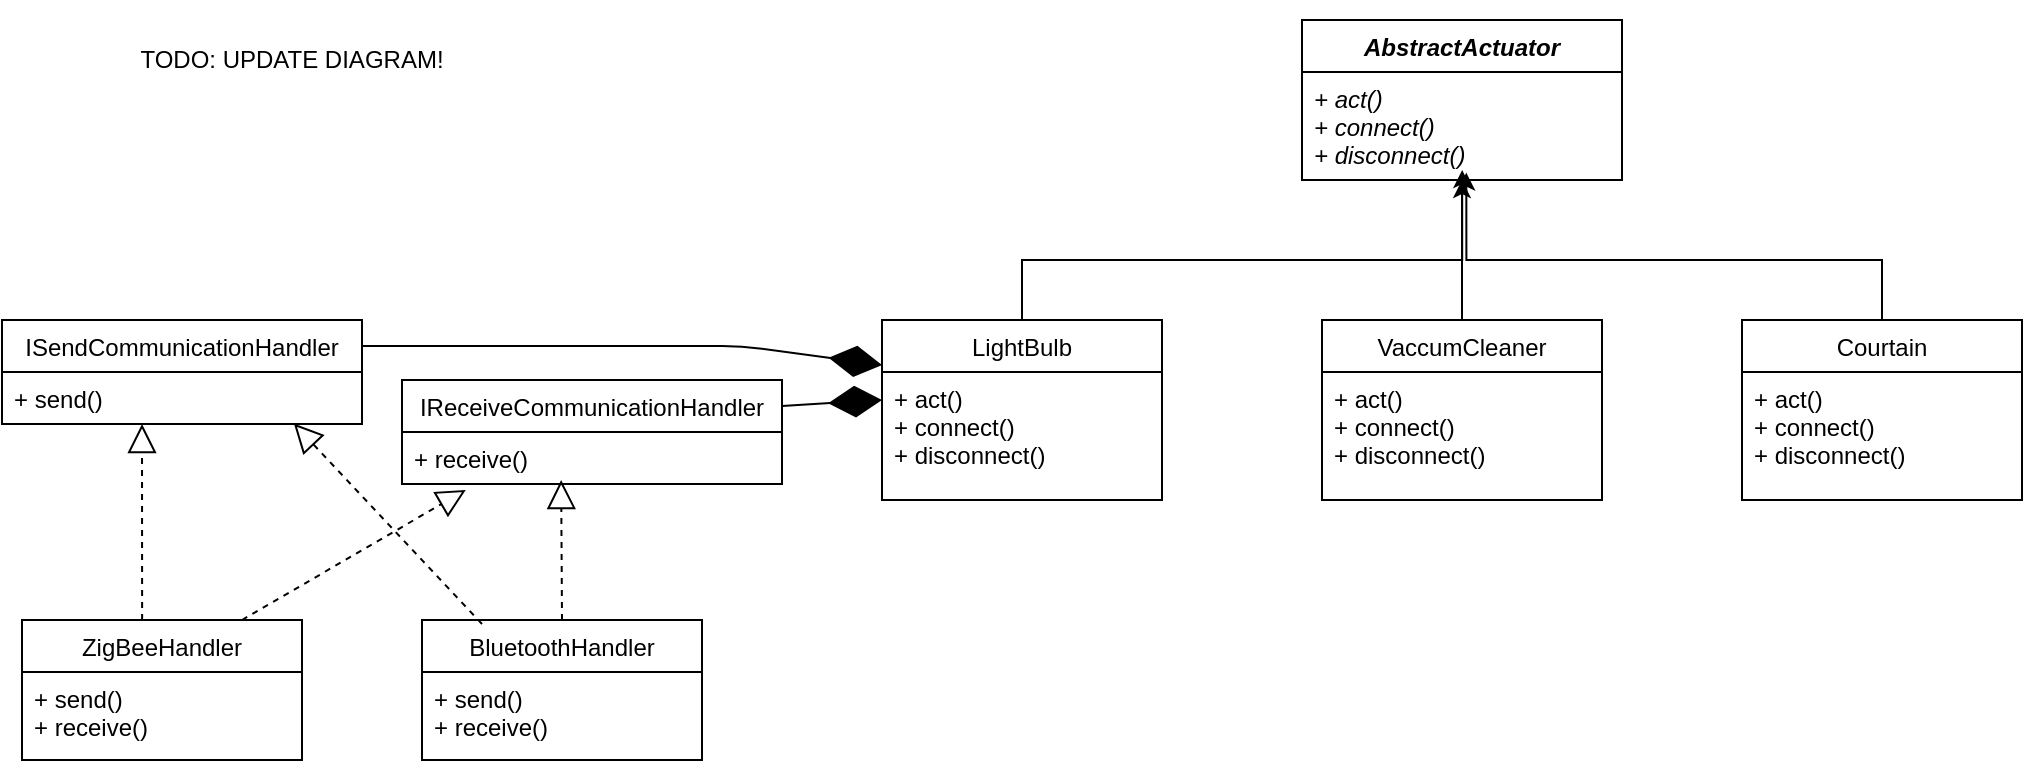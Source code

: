 <mxfile version="13.7.9" type="device" pages="2"><diagram id="ro8GdG3NZLw4P2hUzosE" name="Actuator Domain"><mxGraphModel dx="1422" dy="822" grid="1" gridSize="10" guides="1" tooltips="1" connect="1" arrows="1" fold="1" page="1" pageScale="1" pageWidth="1100" pageHeight="850" math="0" shadow="0"><root><mxCell id="-OclRH18IVOowQMXRdL8-0"/><mxCell id="-OclRH18IVOowQMXRdL8-1" parent="-OclRH18IVOowQMXRdL8-0"/><mxCell id="TV2OSlmYSt5W_zbDsnPU-0" style="edgeStyle=orthogonalEdgeStyle;rounded=0;orthogonalLoop=1;jettySize=auto;html=1;" parent="-OclRH18IVOowQMXRdL8-1" source="TV2OSlmYSt5W_zbDsnPU-12" edge="1"><mxGeometry relative="1" as="geometry"><mxPoint x="750" y="120" as="targetPoint"/></mxGeometry></mxCell><mxCell id="TV2OSlmYSt5W_zbDsnPU-1" style="edgeStyle=orthogonalEdgeStyle;rounded=0;orthogonalLoop=1;jettySize=auto;html=1;entryX=0.451;entryY=1.012;entryDx=0;entryDy=0;entryPerimeter=0;" parent="-OclRH18IVOowQMXRdL8-1" source="TV2OSlmYSt5W_zbDsnPU-14" edge="1"><mxGeometry relative="1" as="geometry"><mxPoint x="752.16" y="116.312" as="targetPoint"/><Array as="points"><mxPoint x="960" y="160"/><mxPoint x="752" y="160"/></Array></mxGeometry></mxCell><mxCell id="TV2OSlmYSt5W_zbDsnPU-2" style="edgeStyle=orthogonalEdgeStyle;rounded=0;orthogonalLoop=1;jettySize=auto;html=1;entryX=0.438;entryY=0.962;entryDx=0;entryDy=0;entryPerimeter=0;" parent="-OclRH18IVOowQMXRdL8-1" source="TV2OSlmYSt5W_zbDsnPU-10" edge="1"><mxGeometry relative="1" as="geometry"><mxPoint x="750.08" y="115.012" as="targetPoint"/><Array as="points"><mxPoint x="530" y="160"/><mxPoint x="750" y="160"/></Array></mxGeometry></mxCell><mxCell id="TV2OSlmYSt5W_zbDsnPU-3" value="" style="endArrow=diamondThin;endFill=1;endSize=24;html=1;exitX=1;exitY=0.25;exitDx=0;exitDy=0;" parent="-OclRH18IVOowQMXRdL8-1" source="TV2OSlmYSt5W_zbDsnPU-8" edge="1"><mxGeometry width="160" relative="1" as="geometry"><mxPoint x="370" y="230" as="sourcePoint"/><mxPoint x="460" y="230" as="targetPoint"/></mxGeometry></mxCell><mxCell id="TV2OSlmYSt5W_zbDsnPU-10" value="LightBulb" style="swimlane;fontStyle=0;childLayout=stackLayout;horizontal=1;startSize=26;fillColor=none;horizontalStack=0;resizeParent=1;resizeParentMax=0;resizeLast=0;collapsible=1;marginBottom=0;" parent="-OclRH18IVOowQMXRdL8-1" vertex="1"><mxGeometry x="460" y="190" width="140" height="90" as="geometry"/></mxCell><mxCell id="TV2OSlmYSt5W_zbDsnPU-11" value="+ act()&#10;+ connect()&#10;+ disconnect()" style="text;strokeColor=none;fillColor=none;align=left;verticalAlign=top;spacingLeft=4;spacingRight=4;overflow=hidden;rotatable=0;points=[[0,0.5],[1,0.5]];portConstraint=eastwest;fontStyle=0" parent="TV2OSlmYSt5W_zbDsnPU-10" vertex="1"><mxGeometry y="26" width="140" height="64" as="geometry"/></mxCell><mxCell id="TV2OSlmYSt5W_zbDsnPU-12" value="VaccumCleaner" style="swimlane;fontStyle=0;childLayout=stackLayout;horizontal=1;startSize=26;fillColor=none;horizontalStack=0;resizeParent=1;resizeParentMax=0;resizeLast=0;collapsible=1;marginBottom=0;" parent="-OclRH18IVOowQMXRdL8-1" vertex="1"><mxGeometry x="680" y="190" width="140" height="90" as="geometry"/></mxCell><mxCell id="TV2OSlmYSt5W_zbDsnPU-13" value="+ act()&#10;+ connect()&#10;+ disconnect()" style="text;strokeColor=none;fillColor=none;align=left;verticalAlign=top;spacingLeft=4;spacingRight=4;overflow=hidden;rotatable=0;points=[[0,0.5],[1,0.5]];portConstraint=eastwest;" parent="TV2OSlmYSt5W_zbDsnPU-12" vertex="1"><mxGeometry y="26" width="140" height="64" as="geometry"/></mxCell><mxCell id="TV2OSlmYSt5W_zbDsnPU-14" value="Courtain" style="swimlane;fontStyle=0;childLayout=stackLayout;horizontal=1;startSize=26;fillColor=none;horizontalStack=0;resizeParent=1;resizeParentMax=0;resizeLast=0;collapsible=1;marginBottom=0;" parent="-OclRH18IVOowQMXRdL8-1" vertex="1"><mxGeometry x="890" y="190" width="140" height="90" as="geometry"/></mxCell><mxCell id="TV2OSlmYSt5W_zbDsnPU-15" value="+ act()&#10;+ connect()&#10;+ disconnect()" style="text;strokeColor=none;fillColor=none;align=left;verticalAlign=top;spacingLeft=4;spacingRight=4;overflow=hidden;rotatable=0;points=[[0,0.5],[1,0.5]];portConstraint=eastwest;" parent="TV2OSlmYSt5W_zbDsnPU-14" vertex="1"><mxGeometry y="26" width="140" height="64" as="geometry"/></mxCell><mxCell id="mn8QlTB1GQbyI71_WtXp-2" value="" style="endArrow=diamondThin;endFill=1;endSize=24;html=1;entryX=0;entryY=0.25;entryDx=0;entryDy=0;exitX=1;exitY=0.25;exitDx=0;exitDy=0;" parent="-OclRH18IVOowQMXRdL8-1" source="mn8QlTB1GQbyI71_WtXp-0" target="TV2OSlmYSt5W_zbDsnPU-10" edge="1"><mxGeometry width="160" relative="1" as="geometry"><mxPoint x="370" y="125.58" as="sourcePoint"/><mxPoint x="460" y="125.58" as="targetPoint"/><Array as="points"><mxPoint x="390" y="203"/></Array></mxGeometry></mxCell><mxCell id="mn8QlTB1GQbyI71_WtXp-0" value="ISendCommunicationHandler" style="swimlane;fontStyle=0;childLayout=stackLayout;horizontal=1;startSize=26;fillColor=none;horizontalStack=0;resizeParent=1;resizeParentMax=0;resizeLast=0;collapsible=1;marginBottom=0;" parent="-OclRH18IVOowQMXRdL8-1" vertex="1"><mxGeometry x="20" y="190" width="180" height="52" as="geometry"/></mxCell><mxCell id="mn8QlTB1GQbyI71_WtXp-1" value="+ send()" style="text;strokeColor=none;fillColor=none;align=left;verticalAlign=top;spacingLeft=4;spacingRight=4;overflow=hidden;rotatable=0;points=[[0,0.5],[1,0.5]];portConstraint=eastwest;" parent="mn8QlTB1GQbyI71_WtXp-0" vertex="1"><mxGeometry y="26" width="180" height="26" as="geometry"/></mxCell><mxCell id="TV2OSlmYSt5W_zbDsnPU-8" value="IReceiveCommunicationHandler" style="swimlane;fontStyle=0;childLayout=stackLayout;horizontal=1;startSize=26;fillColor=none;horizontalStack=0;resizeParent=1;resizeParentMax=0;resizeLast=0;collapsible=1;marginBottom=0;" parent="-OclRH18IVOowQMXRdL8-1" vertex="1"><mxGeometry x="220" y="220" width="190" height="52" as="geometry"/></mxCell><mxCell id="TV2OSlmYSt5W_zbDsnPU-9" value="+ receive()" style="text;strokeColor=none;fillColor=none;align=left;verticalAlign=top;spacingLeft=4;spacingRight=4;overflow=hidden;rotatable=0;points=[[0,0.5],[1,0.5]];portConstraint=eastwest;" parent="TV2OSlmYSt5W_zbDsnPU-8" vertex="1"><mxGeometry y="26" width="190" height="26" as="geometry"/></mxCell><mxCell id="TV2OSlmYSt5W_zbDsnPU-6" value="BluetoothHandler" style="swimlane;fontStyle=0;childLayout=stackLayout;horizontal=1;startSize=26;fillColor=none;horizontalStack=0;resizeParent=1;resizeParentMax=0;resizeLast=0;collapsible=1;marginBottom=0;" parent="-OclRH18IVOowQMXRdL8-1" vertex="1"><mxGeometry x="230" y="340" width="140" height="70" as="geometry"/></mxCell><mxCell id="TV2OSlmYSt5W_zbDsnPU-7" value="+ send()&#10;+ receive()" style="text;strokeColor=none;fillColor=none;align=left;verticalAlign=top;spacingLeft=4;spacingRight=4;overflow=hidden;rotatable=0;points=[[0,0.5],[1,0.5]];portConstraint=eastwest;" parent="TV2OSlmYSt5W_zbDsnPU-6" vertex="1"><mxGeometry y="26" width="140" height="44" as="geometry"/></mxCell><mxCell id="TV2OSlmYSt5W_zbDsnPU-18" value="ZigBeeHandler" style="swimlane;fontStyle=0;childLayout=stackLayout;horizontal=1;startSize=26;fillColor=none;horizontalStack=0;resizeParent=1;resizeParentMax=0;resizeLast=0;collapsible=1;marginBottom=0;" parent="-OclRH18IVOowQMXRdL8-1" vertex="1"><mxGeometry x="30" y="340" width="140" height="70" as="geometry"/></mxCell><mxCell id="TV2OSlmYSt5W_zbDsnPU-19" value="+ send()&#10;+ receive()" style="text;strokeColor=none;fillColor=none;align=left;verticalAlign=top;spacingLeft=4;spacingRight=4;overflow=hidden;rotatable=0;points=[[0,0.5],[1,0.5]];portConstraint=eastwest;" parent="TV2OSlmYSt5W_zbDsnPU-18" vertex="1"><mxGeometry y="26" width="140" height="44" as="geometry"/></mxCell><mxCell id="mn8QlTB1GQbyI71_WtXp-5" value="" style="endArrow=block;dashed=1;endFill=0;endSize=12;html=1;" parent="-OclRH18IVOowQMXRdL8-1" edge="1"><mxGeometry width="160" relative="1" as="geometry"><mxPoint x="300" y="340" as="sourcePoint"/><mxPoint x="299.58" y="270" as="targetPoint"/></mxGeometry></mxCell><mxCell id="mn8QlTB1GQbyI71_WtXp-6" value="" style="endArrow=block;dashed=1;endFill=0;endSize=12;html=1;entryX=0.811;entryY=0.993;entryDx=0;entryDy=0;entryPerimeter=0;" parent="-OclRH18IVOowQMXRdL8-1" target="mn8QlTB1GQbyI71_WtXp-1" edge="1"><mxGeometry width="160" relative="1" as="geometry"><mxPoint x="260" y="342" as="sourcePoint"/><mxPoint x="260.0" y="272" as="targetPoint"/></mxGeometry></mxCell><mxCell id="mn8QlTB1GQbyI71_WtXp-7" value="" style="endArrow=block;dashed=1;endFill=0;endSize=12;html=1;entryX=0.168;entryY=1.113;entryDx=0;entryDy=0;entryPerimeter=0;" parent="-OclRH18IVOowQMXRdL8-1" target="TV2OSlmYSt5W_zbDsnPU-9" edge="1"><mxGeometry width="160" relative="1" as="geometry"><mxPoint x="140" y="340.0" as="sourcePoint"/><mxPoint x="190" y="259.82" as="targetPoint"/></mxGeometry></mxCell><mxCell id="mn8QlTB1GQbyI71_WtXp-8" value="" style="endArrow=block;dashed=1;endFill=0;endSize=12;html=1;exitX=0.429;exitY=0;exitDx=0;exitDy=0;exitPerimeter=0;" parent="-OclRH18IVOowQMXRdL8-1" source="TV2OSlmYSt5W_zbDsnPU-18" edge="1"><mxGeometry width="160" relative="1" as="geometry"><mxPoint x="90.42" y="312" as="sourcePoint"/><mxPoint x="90.0" y="242" as="targetPoint"/></mxGeometry></mxCell><mxCell id="SJkpeTOXxIacqq6Zwf7n-0" value="AbstractActuator" style="swimlane;fontStyle=3;align=center;verticalAlign=top;childLayout=stackLayout;horizontal=1;startSize=26;horizontalStack=0;resizeParent=1;resizeParentMax=0;resizeLast=0;collapsible=1;marginBottom=0;" parent="-OclRH18IVOowQMXRdL8-1" vertex="1"><mxGeometry x="670" y="40" width="160" height="80" as="geometry"/></mxCell><mxCell id="SJkpeTOXxIacqq6Zwf7n-1" value="+ act()&#10;+ connect()&#10;+ disconnect()" style="text;strokeColor=none;fillColor=none;align=left;verticalAlign=top;spacingLeft=4;spacingRight=4;overflow=hidden;rotatable=0;points=[[0,0.5],[1,0.5]];portConstraint=eastwest;fontStyle=2" parent="SJkpeTOXxIacqq6Zwf7n-0" vertex="1"><mxGeometry y="26" width="160" height="54" as="geometry"/></mxCell><mxCell id="fU9xdNWpC4CkeBil_-DK-0" value="TODO: UPDATE DIAGRAM!&lt;br&gt;" style="text;html=1;strokeColor=none;fillColor=none;align=center;verticalAlign=middle;whiteSpace=wrap;rounded=0;" vertex="1" parent="-OclRH18IVOowQMXRdL8-1"><mxGeometry x="60" y="30" width="210" height="60" as="geometry"/></mxCell></root></mxGraphModel></diagram><diagram id="-DA3yOhJrs75YxF_aAcX" name="Page-6"><mxGraphModel dx="2522" dy="822" grid="1" gridSize="10" guides="1" tooltips="1" connect="1" arrows="1" fold="1" page="1" pageScale="1" pageWidth="1100" pageHeight="850" math="0" shadow="0"><root><mxCell id="s73eVonxJGU-Df75ncPL-0"/><mxCell id="s73eVonxJGU-Df75ncPL-1" parent="s73eVonxJGU-Df75ncPL-0"/><mxCell id="da1yrMn-F6lypCbw3D-A-13" value="" style="endArrow=none;html=1;" parent="s73eVonxJGU-Df75ncPL-1" edge="1"><mxGeometry width="50" height="50" relative="1" as="geometry"><mxPoint x="300" y="410" as="sourcePoint"/><mxPoint x="730" y="410" as="targetPoint"/></mxGeometry></mxCell><mxCell id="da1yrMn-F6lypCbw3D-A-14" value="" style="endArrow=classic;html=1;entryX=0.5;entryY=1.037;entryDx=0;entryDy=0;entryPerimeter=0;" parent="s73eVonxJGU-Df75ncPL-1" target="da1yrMn-F6lypCbw3D-A-10" edge="1"><mxGeometry width="50" height="50" relative="1" as="geometry"><mxPoint x="519.71" y="410" as="sourcePoint"/><mxPoint x="519.71" y="380" as="targetPoint"/></mxGeometry></mxCell><mxCell id="da1yrMn-F6lypCbw3D-A-15" value="" style="endArrow=none;html=1;" parent="s73eVonxJGU-Df75ncPL-1" edge="1"><mxGeometry width="50" height="50" relative="1" as="geometry"><mxPoint x="299.58" y="460" as="sourcePoint"/><mxPoint x="299.58" y="410" as="targetPoint"/></mxGeometry></mxCell><mxCell id="da1yrMn-F6lypCbw3D-A-16" value="" style="endArrow=none;html=1;" parent="s73eVonxJGU-Df75ncPL-1" edge="1"><mxGeometry width="50" height="50" relative="1" as="geometry"><mxPoint x="519.71" y="460" as="sourcePoint"/><mxPoint x="519.71" y="410" as="targetPoint"/></mxGeometry></mxCell><mxCell id="da1yrMn-F6lypCbw3D-A-17" value="" style="endArrow=none;html=1;" parent="s73eVonxJGU-Df75ncPL-1" edge="1"><mxGeometry width="50" height="50" relative="1" as="geometry"><mxPoint x="729.71" y="460" as="sourcePoint"/><mxPoint x="729.71" y="410" as="targetPoint"/></mxGeometry></mxCell><mxCell id="da1yrMn-F6lypCbw3D-A-18" value="implements" style="text;html=1;strokeColor=none;fillColor=none;align=center;verticalAlign=middle;whiteSpace=wrap;rounded=0;" parent="s73eVonxJGU-Df75ncPL-1" vertex="1"><mxGeometry x="540" y="390" width="40" height="20" as="geometry"/></mxCell><mxCell id="yHA-x2E08DUfk_bQ417R-17" value="" style="endArrow=none;html=1;" parent="s73eVonxJGU-Df75ncPL-1" edge="1"><mxGeometry width="50" height="50" relative="1" as="geometry"><mxPoint x="-850" y="336" as="sourcePoint"/><mxPoint x="-420.0" y="336" as="targetPoint"/></mxGeometry></mxCell><mxCell id="yHA-x2E08DUfk_bQ417R-18" value="" style="endArrow=classic;html=1;" parent="s73eVonxJGU-Df75ncPL-1" edge="1"><mxGeometry width="50" height="50" relative="1" as="geometry"><mxPoint x="-630.29" y="336" as="sourcePoint"/><mxPoint x="-630" y="290" as="targetPoint"/></mxGeometry></mxCell><mxCell id="yHA-x2E08DUfk_bQ417R-19" value="" style="endArrow=none;html=1;" parent="s73eVonxJGU-Df75ncPL-1" edge="1"><mxGeometry width="50" height="50" relative="1" as="geometry"><mxPoint x="-850.42" y="386" as="sourcePoint"/><mxPoint x="-850.42" y="336" as="targetPoint"/></mxGeometry></mxCell><mxCell id="yHA-x2E08DUfk_bQ417R-20" value="" style="endArrow=none;html=1;" parent="s73eVonxJGU-Df75ncPL-1" edge="1"><mxGeometry width="50" height="50" relative="1" as="geometry"><mxPoint x="-630.29" y="386" as="sourcePoint"/><mxPoint x="-630.29" y="336" as="targetPoint"/></mxGeometry></mxCell><mxCell id="yHA-x2E08DUfk_bQ417R-21" value="" style="endArrow=none;html=1;" parent="s73eVonxJGU-Df75ncPL-1" edge="1"><mxGeometry width="50" height="50" relative="1" as="geometry"><mxPoint x="-420.29" y="386" as="sourcePoint"/><mxPoint x="-420.29" y="336" as="targetPoint"/></mxGeometry></mxCell><mxCell id="yHA-x2E08DUfk_bQ417R-33" value="implements" style="text;html=1;strokeColor=none;fillColor=none;align=center;verticalAlign=middle;whiteSpace=wrap;rounded=0;" parent="s73eVonxJGU-Df75ncPL-1" vertex="1"><mxGeometry x="-610" y="316" width="40" height="20" as="geometry"/></mxCell><mxCell id="yHA-x2E08DUfk_bQ417R-40" value="" style="endArrow=classic;html=1;exitX=1.013;exitY=0.582;exitDx=0;exitDy=0;exitPerimeter=0;" parent="s73eVonxJGU-Df75ncPL-1" source="yHA-x2E08DUfk_bQ417R-30" edge="1"><mxGeometry width="50" height="50" relative="1" as="geometry"><mxPoint x="-540" y="261" as="sourcePoint"/><mxPoint x="-360" y="261" as="targetPoint"/></mxGeometry></mxCell><mxCell id="yHA-x2E08DUfk_bQ417R-42" value="(subject)" style="text;html=1;strokeColor=none;fillColor=none;align=center;verticalAlign=middle;whiteSpace=wrap;rounded=0;" parent="s73eVonxJGU-Df75ncPL-1" vertex="1"><mxGeometry x="-970" y="160" width="40" height="20" as="geometry"/></mxCell><mxCell id="yHA-x2E08DUfk_bQ417R-44" value="uses" style="text;html=1;strokeColor=none;fillColor=none;align=center;verticalAlign=middle;whiteSpace=wrap;rounded=0;" parent="s73eVonxJGU-Df75ncPL-1" vertex="1"><mxGeometry x="-500" y="240" width="40" height="20" as="geometry"/></mxCell><mxCell id="yHA-x2E08DUfk_bQ417R-48" value="" style="endArrow=diamondThin;endFill=1;endSize=24;html=1;" parent="s73eVonxJGU-Df75ncPL-1" edge="1"><mxGeometry width="160" relative="1" as="geometry"><mxPoint x="-870" y="255.58" as="sourcePoint"/><mxPoint x="-710" y="255.58" as="targetPoint"/></mxGeometry></mxCell><mxCell id="yHA-x2E08DUfk_bQ417R-50" value="" style="endArrow=diamondThin;endFill=1;endSize=24;html=1;" parent="s73eVonxJGU-Df75ncPL-1" edge="1"><mxGeometry width="160" relative="1" as="geometry"><mxPoint x="350" y="169" as="sourcePoint"/><mxPoint x="220" y="169" as="targetPoint"/></mxGeometry></mxCell><mxCell id="yHA-x2E08DUfk_bQ417R-51" value="" style="endArrow=diamondThin;endFill=1;endSize=24;html=1;" parent="s73eVonxJGU-Df75ncPL-1" edge="1"><mxGeometry width="160" relative="1" as="geometry"><mxPoint x="440" y="316" as="sourcePoint"/><mxPoint x="220" y="316" as="targetPoint"/></mxGeometry></mxCell><mxCell id="yHA-x2E08DUfk_bQ417R-46" value="Factory" style="swimlane;fontStyle=1;childLayout=stackLayout;horizontal=1;startSize=26;fillColor=none;horizontalStack=0;resizeParent=1;resizeParentMax=0;resizeLast=0;collapsible=1;marginBottom=0;" parent="s73eVonxJGU-Df75ncPL-1" vertex="1"><mxGeometry x="-360" y="216" width="170" height="90" as="geometry"/></mxCell><mxCell id="yHA-x2E08DUfk_bQ417R-47" value="+ getReadingsHub()&#10;- createSingleReadingsHub()" style="text;strokeColor=none;fillColor=none;align=left;verticalAlign=top;spacingLeft=4;spacingRight=4;overflow=hidden;rotatable=0;points=[[0,0.5],[1,0.5]];portConstraint=eastwest;" parent="yHA-x2E08DUfk_bQ417R-46" vertex="1"><mxGeometry y="26" width="170" height="64" as="geometry"/></mxCell><mxCell id="yHA-x2E08DUfk_bQ417R-23" value="HumiditySensor" style="swimlane;fontStyle=0;childLayout=stackLayout;horizontal=1;startSize=26;fillColor=none;horizontalStack=0;resizeParent=1;resizeParentMax=0;resizeLast=0;collapsible=1;marginBottom=0;" parent="s73eVonxJGU-Df75ncPL-1" vertex="1"><mxGeometry x="-920" y="386" width="140" height="120" as="geometry"/></mxCell><mxCell id="yHA-x2E08DUfk_bQ417R-24" value="+ read()&#10;" style="text;strokeColor=none;fillColor=none;align=left;verticalAlign=top;spacingLeft=4;spacingRight=4;overflow=hidden;rotatable=0;points=[[0,0.5],[1,0.5]];portConstraint=eastwest;fontStyle=0" parent="yHA-x2E08DUfk_bQ417R-23" vertex="1"><mxGeometry y="26" width="140" height="94" as="geometry"/></mxCell><mxCell id="yHA-x2E08DUfk_bQ417R-25" value="TemperatureSensor" style="swimlane;fontStyle=0;childLayout=stackLayout;horizontal=1;startSize=26;fillColor=none;horizontalStack=0;resizeParent=1;resizeParentMax=0;resizeLast=0;collapsible=1;marginBottom=0;" parent="s73eVonxJGU-Df75ncPL-1" vertex="1"><mxGeometry x="-700" y="386" width="140" height="120" as="geometry"/></mxCell><mxCell id="yHA-x2E08DUfk_bQ417R-26" value="+ read()&#10;" style="text;strokeColor=none;fillColor=none;align=left;verticalAlign=top;spacingLeft=4;spacingRight=4;overflow=hidden;rotatable=0;points=[[0,0.5],[1,0.5]];portConstraint=eastwest;" parent="yHA-x2E08DUfk_bQ417R-25" vertex="1"><mxGeometry y="26" width="140" height="94" as="geometry"/></mxCell><mxCell id="yHA-x2E08DUfk_bQ417R-27" value="MontionSensor" style="swimlane;fontStyle=0;childLayout=stackLayout;horizontal=1;startSize=26;fillColor=none;horizontalStack=0;resizeParent=1;resizeParentMax=0;resizeLast=0;collapsible=1;marginBottom=0;" parent="s73eVonxJGU-Df75ncPL-1" vertex="1"><mxGeometry x="-490" y="386" width="140" height="120" as="geometry"/></mxCell><mxCell id="yHA-x2E08DUfk_bQ417R-28" value="+ read()" style="text;strokeColor=none;fillColor=none;align=left;verticalAlign=top;spacingLeft=4;spacingRight=4;overflow=hidden;rotatable=0;points=[[0,0.5],[1,0.5]];portConstraint=eastwest;" parent="yHA-x2E08DUfk_bQ417R-27" vertex="1"><mxGeometry y="26" width="140" height="94" as="geometry"/></mxCell><mxCell id="yHA-x2E08DUfk_bQ417R-29" value="Sensor" style="swimlane;fontStyle=1;align=center;verticalAlign=top;childLayout=stackLayout;horizontal=1;startSize=26;horizontalStack=0;resizeParent=1;resizeParentMax=0;resizeLast=0;collapsible=1;marginBottom=0;" parent="s73eVonxJGU-Df75ncPL-1" vertex="1"><mxGeometry x="-710" y="190" width="160" height="100" as="geometry"/></mxCell><mxCell id="yHA-x2E08DUfk_bQ417R-30" value="- Hub Hub&#10;&#10;+ read()&#10;+ addReading" style="text;strokeColor=none;fillColor=none;align=left;verticalAlign=top;spacingLeft=4;spacingRight=4;overflow=hidden;rotatable=0;points=[[0,0.5],[1,0.5]];portConstraint=eastwest;fontStyle=2" parent="yHA-x2E08DUfk_bQ417R-29" vertex="1"><mxGeometry y="26" width="160" height="74" as="geometry"/></mxCell><mxCell id="yHA-x2E08DUfk_bQ417R-38" value="Hub (1)" style="swimlane;fontStyle=1;align=center;verticalAlign=top;childLayout=stackLayout;horizontal=1;startSize=26;horizontalStack=0;resizeParent=1;resizeParentMax=0;resizeLast=0;collapsible=1;marginBottom=0;" parent="s73eVonxJGU-Df75ncPL-1" vertex="1"><mxGeometry x="-1030" y="186" width="160" height="130" as="geometry"/></mxCell><mxCell id="yHA-x2E08DUfk_bQ417R-39" value="- Queue Readings&#10;- List&lt;IAction&gt; Actions&#10;&#10;+ addReading()&#10;+ addAction()&#10;- notifyAction()" style="text;strokeColor=none;fillColor=none;align=left;verticalAlign=top;spacingLeft=4;spacingRight=4;overflow=hidden;rotatable=0;points=[[0,0.5],[1,0.5]];portConstraint=eastwest;fontStyle=0" parent="yHA-x2E08DUfk_bQ417R-38" vertex="1"><mxGeometry y="26" width="160" height="104" as="geometry"/></mxCell><mxCell id="yHA-x2E08DUfk_bQ417R-36" value="Condition" style="swimlane;fontStyle=1;align=center;verticalAlign=top;childLayout=stackLayout;horizontal=1;startSize=26;horizontalStack=0;resizeParent=1;resizeParentMax=0;resizeLast=0;collapsible=1;marginBottom=0;" parent="s73eVonxJGU-Df75ncPL-1" vertex="1"><mxGeometry x="350" y="80" width="160" height="130" as="geometry"/></mxCell><mxCell id="yHA-x2E08DUfk_bQ417R-37" value="- double Reference&#10;- enum Operator&#10;- double Value&#10;-int sensorId&#10;&#10;+ setValue()&#10;+ isMet()&#10;&#10;" style="text;strokeColor=none;fillColor=none;align=left;verticalAlign=top;spacingLeft=4;spacingRight=4;overflow=hidden;rotatable=0;points=[[0,0.5],[1,0.5]];portConstraint=eastwest;fontStyle=0" parent="yHA-x2E08DUfk_bQ417R-36" vertex="1"><mxGeometry y="26" width="160" height="104" as="geometry"/></mxCell><mxCell id="yHA-x2E08DUfk_bQ417R-34" value="Action" style="swimlane;fontStyle=1;align=center;verticalAlign=top;childLayout=stackLayout;horizontal=1;startSize=26;horizontalStack=0;resizeParent=1;resizeParentMax=0;resizeLast=0;collapsible=1;marginBottom=0;" parent="s73eVonxJGU-Df75ncPL-1" vertex="1"><mxGeometry x="60" y="110" width="160" height="220" as="geometry"/></mxCell><mxCell id="yHA-x2E08DUfk_bQ417R-35" value="- List&lt;IActuator&gt;&#10;- List&lt;Condition&gt;&#10;&#10;+ notify()&#10;+ addActuator()&#10;+ removeActuator()&#10;+ execute()&#10;- notifyActuator()&#10;&#10;" style="text;strokeColor=none;fillColor=none;align=left;verticalAlign=top;spacingLeft=4;spacingRight=4;overflow=hidden;rotatable=0;points=[[0,0.5],[1,0.5]];portConstraint=eastwest;fontStyle=0" parent="yHA-x2E08DUfk_bQ417R-34" vertex="1"><mxGeometry y="26" width="160" height="194" as="geometry"/></mxCell><mxCell id="da1yrMn-F6lypCbw3D-A-3" value="LightBulb" style="swimlane;fontStyle=0;childLayout=stackLayout;horizontal=1;startSize=26;fillColor=none;horizontalStack=0;resizeParent=1;resizeParentMax=0;resizeLast=0;collapsible=1;marginBottom=0;" parent="s73eVonxJGU-Df75ncPL-1" vertex="1"><mxGeometry x="230" y="460" width="140" height="90" as="geometry"/></mxCell><mxCell id="da1yrMn-F6lypCbw3D-A-4" value="+ act()" style="text;strokeColor=none;fillColor=none;align=left;verticalAlign=top;spacingLeft=4;spacingRight=4;overflow=hidden;rotatable=0;points=[[0,0.5],[1,0.5]];portConstraint=eastwest;fontStyle=0" parent="da1yrMn-F6lypCbw3D-A-3" vertex="1"><mxGeometry y="26" width="140" height="64" as="geometry"/></mxCell><mxCell id="da1yrMn-F6lypCbw3D-A-5" value="VaccumCleaner" style="swimlane;fontStyle=0;childLayout=stackLayout;horizontal=1;startSize=26;fillColor=none;horizontalStack=0;resizeParent=1;resizeParentMax=0;resizeLast=0;collapsible=1;marginBottom=0;" parent="s73eVonxJGU-Df75ncPL-1" vertex="1"><mxGeometry x="450" y="460" width="140" height="90" as="geometry"/></mxCell><mxCell id="da1yrMn-F6lypCbw3D-A-6" value="+ act()" style="text;strokeColor=none;fillColor=none;align=left;verticalAlign=top;spacingLeft=4;spacingRight=4;overflow=hidden;rotatable=0;points=[[0,0.5],[1,0.5]];portConstraint=eastwest;" parent="da1yrMn-F6lypCbw3D-A-5" vertex="1"><mxGeometry y="26" width="140" height="64" as="geometry"/></mxCell><mxCell id="da1yrMn-F6lypCbw3D-A-7" value="Courtain" style="swimlane;fontStyle=0;childLayout=stackLayout;horizontal=1;startSize=26;fillColor=none;horizontalStack=0;resizeParent=1;resizeParentMax=0;resizeLast=0;collapsible=1;marginBottom=0;" parent="s73eVonxJGU-Df75ncPL-1" vertex="1"><mxGeometry x="660" y="460" width="140" height="90" as="geometry"/></mxCell><mxCell id="da1yrMn-F6lypCbw3D-A-8" value="+ act()" style="text;strokeColor=none;fillColor=none;align=left;verticalAlign=top;spacingLeft=4;spacingRight=4;overflow=hidden;rotatable=0;points=[[0,0.5],[1,0.5]];portConstraint=eastwest;" parent="da1yrMn-F6lypCbw3D-A-7" vertex="1"><mxGeometry y="26" width="140" height="64" as="geometry"/></mxCell><mxCell id="da1yrMn-F6lypCbw3D-A-9" value="IActuator" style="swimlane;fontStyle=1;align=center;verticalAlign=top;childLayout=stackLayout;horizontal=1;startSize=26;horizontalStack=0;resizeParent=1;resizeParentMax=0;resizeLast=0;collapsible=1;marginBottom=0;" parent="s73eVonxJGU-Df75ncPL-1" vertex="1"><mxGeometry x="440" y="280" width="160" height="80" as="geometry"/></mxCell><mxCell id="da1yrMn-F6lypCbw3D-A-10" value="+ act()" style="text;strokeColor=none;fillColor=none;align=left;verticalAlign=top;spacingLeft=4;spacingRight=4;overflow=hidden;rotatable=0;points=[[0,0.5],[1,0.5]];portConstraint=eastwest;fontStyle=0" parent="da1yrMn-F6lypCbw3D-A-9" vertex="1"><mxGeometry y="26" width="160" height="54" as="geometry"/></mxCell></root></mxGraphModel></diagram></mxfile>